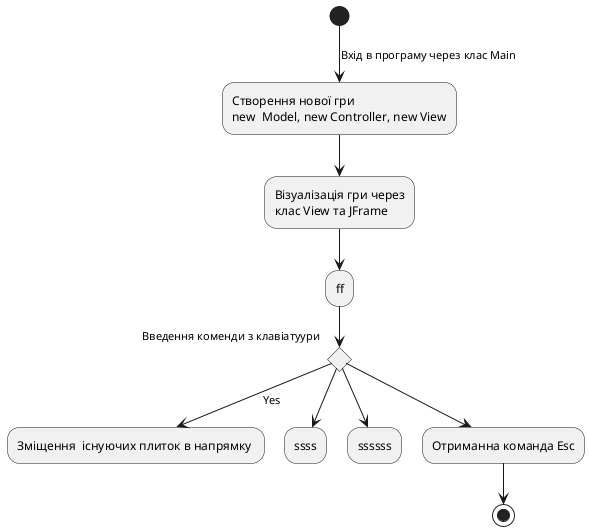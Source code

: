 @startuml

(*)  -->[Вхід в програму через клас Main] "Створення нової гри
 new  Model, new Controller, new View"

--> "Візуалізація гри через
клас View та JFrame"
--> "ff"



If "Введення коменди з клавіатуури" then


--> [Yes] "Зміщення  існуючих плиток в напрямку "

else
--> "ssss"
else
--> "ssssss"
else


--> "Отриманна команда Esc"
-->(*)
@enduml